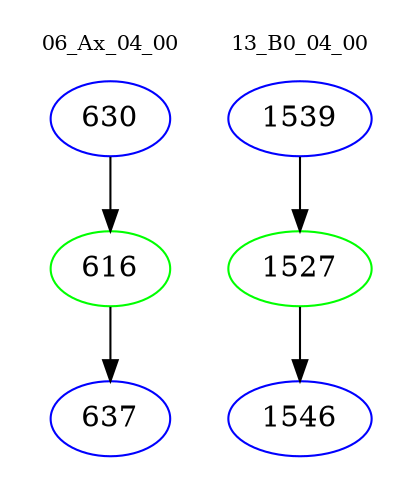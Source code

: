 digraph{
subgraph cluster_0 {
color = white
label = "06_Ax_04_00";
fontsize=10;
T0_630 [label="630", color="blue"]
T0_630 -> T0_616 [color="black"]
T0_616 [label="616", color="green"]
T0_616 -> T0_637 [color="black"]
T0_637 [label="637", color="blue"]
}
subgraph cluster_1 {
color = white
label = "13_B0_04_00";
fontsize=10;
T1_1539 [label="1539", color="blue"]
T1_1539 -> T1_1527 [color="black"]
T1_1527 [label="1527", color="green"]
T1_1527 -> T1_1546 [color="black"]
T1_1546 [label="1546", color="blue"]
}
}

